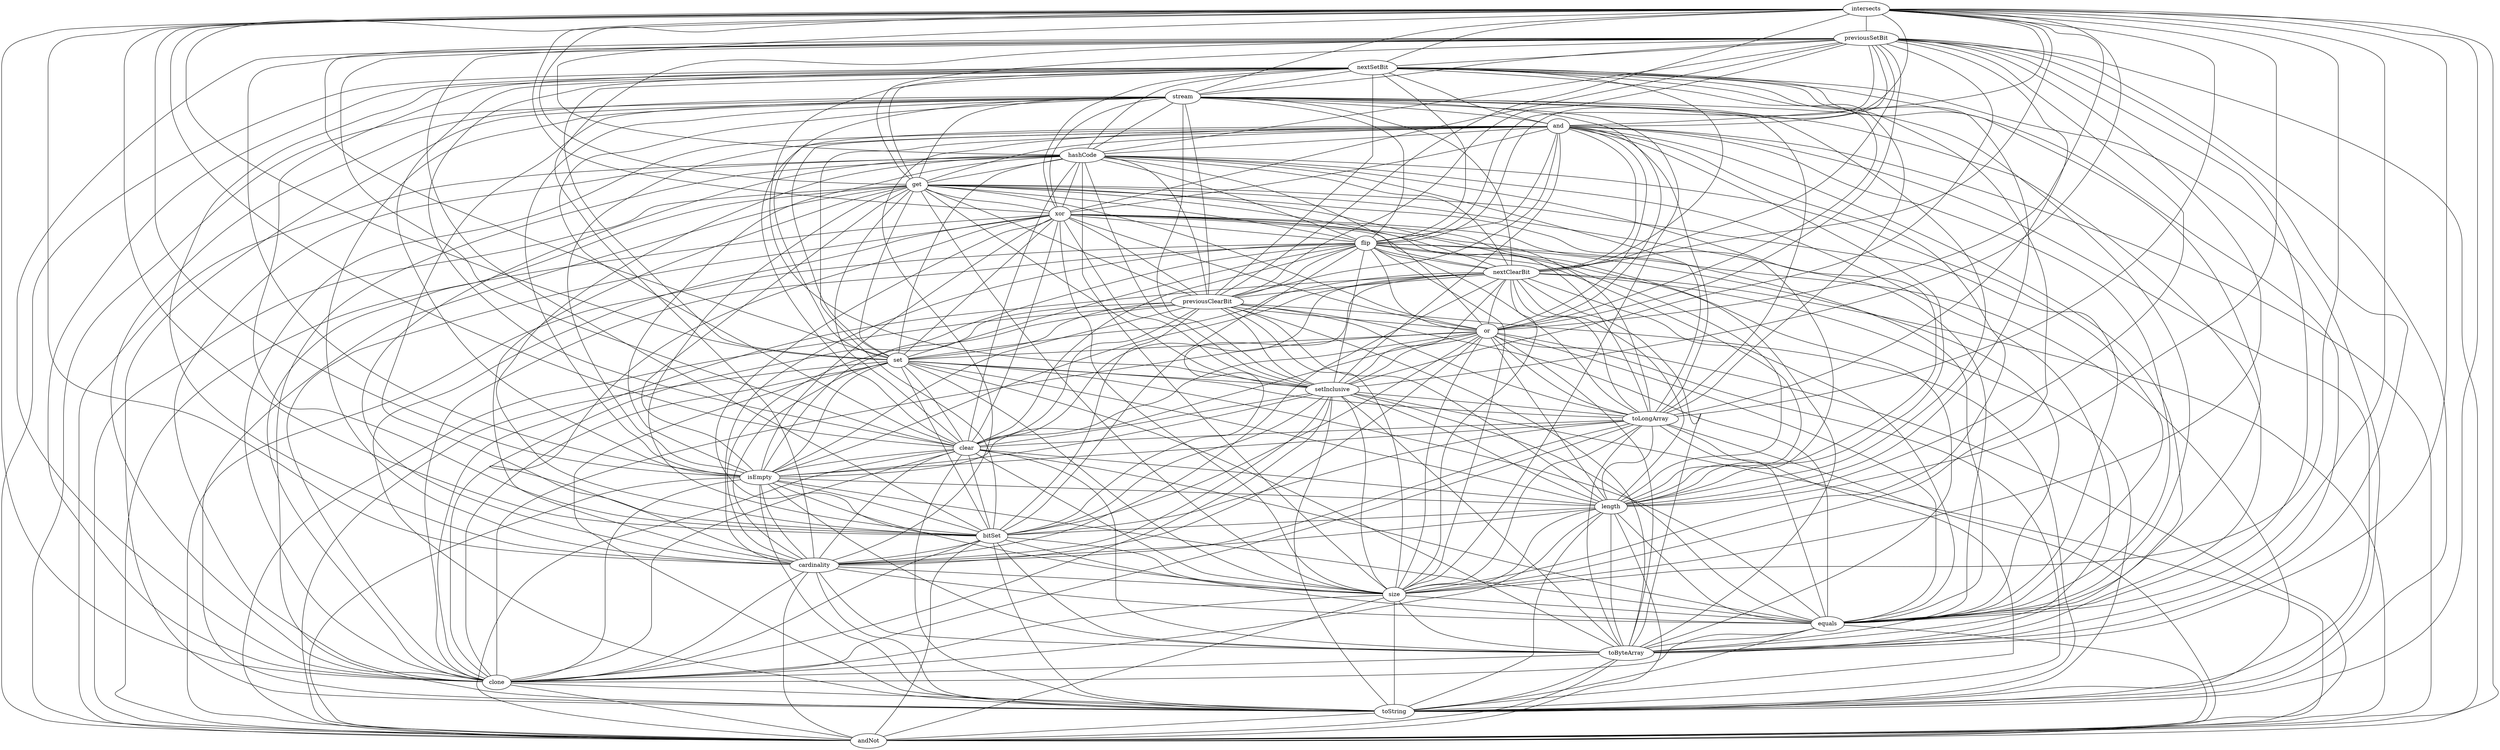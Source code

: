 strict graph ip_map {
intersects--previousSetBit;
intersects--nextSetBit;
intersects--stream;
intersects--and;
intersects--hashCode;
intersects--get;
intersects--xor;
intersects--flip;
intersects--nextClearBit;
intersects--previousClearBit;
intersects--or;
intersects--set;
intersects--setInclusive;
intersects--toLongArray;
intersects--clear;
intersects--isEmpty;
intersects--length;
intersects--bitSet;
intersects--cardinality;
intersects--size;
intersects--equals;
intersects--toByteArray;
intersects--clone;
intersects--toString;
intersects--andNot;
previousSetBit--nextClearBit;
previousSetBit--previousClearBit;
previousSetBit--or;
previousSetBit--set;
previousSetBit--setInclusive;
previousSetBit--toLongArray;
previousSetBit--clear;
previousSetBit--isEmpty;
previousSetBit--length;
previousSetBit--nextSetBit;
previousSetBit--bitSet;
previousSetBit--cardinality;
previousSetBit--size;
previousSetBit--stream;
previousSetBit--and;
previousSetBit--hashCode;
previousSetBit--get;
previousSetBit--equals;
previousSetBit--toByteArray;
previousSetBit--clone;
previousSetBit--xor;
previousSetBit--toString;
previousSetBit--flip;
previousSetBit--andNot;
nextSetBit--nextClearBit;
nextSetBit--previousClearBit;
nextSetBit--or;
nextSetBit--set;
nextSetBit--setInclusive;
nextSetBit--toLongArray;
nextSetBit--clear;
nextSetBit--isEmpty;
nextSetBit--length;
nextSetBit--bitSet;
nextSetBit--cardinality;
nextSetBit--size;
nextSetBit--stream;
nextSetBit--and;
nextSetBit--hashCode;
nextSetBit--get;
nextSetBit--equals;
nextSetBit--toByteArray;
nextSetBit--clone;
nextSetBit--xor;
nextSetBit--toString;
nextSetBit--flip;
nextSetBit--andNot;
stream--nextClearBit;
stream--previousClearBit;
stream--or;
stream--set;
stream--setInclusive;
stream--toLongArray;
stream--clear;
stream--isEmpty;
stream--length;
stream--bitSet;
stream--cardinality;
stream--size;
stream--and;
stream--hashCode;
stream--get;
stream--equals;
stream--toByteArray;
stream--clone;
stream--xor;
stream--toString;
stream--flip;
stream--andNot;
and--nextClearBit;
and--previousClearBit;
and--or;
and--set;
and--setInclusive;
and--toLongArray;
and--clear;
and--isEmpty;
and--length;
and--bitSet;
and--cardinality;
and--size;
and--hashCode;
and--get;
and--equals;
and--toByteArray;
and--clone;
and--xor;
and--toString;
and--flip;
and--andNot;
hashCode--nextClearBit;
hashCode--previousClearBit;
hashCode--or;
hashCode--set;
hashCode--setInclusive;
hashCode--toLongArray;
hashCode--clear;
hashCode--isEmpty;
hashCode--length;
hashCode--bitSet;
hashCode--cardinality;
hashCode--size;
hashCode--get;
hashCode--equals;
hashCode--toByteArray;
hashCode--clone;
hashCode--xor;
hashCode--toString;
hashCode--flip;
hashCode--andNot;
get--nextClearBit;
get--previousClearBit;
get--or;
get--set;
get--setInclusive;
get--toLongArray;
get--clear;
get--isEmpty;
get--length;
get--bitSet;
get--cardinality;
get--size;
get--equals;
get--toByteArray;
get--clone;
get--xor;
get--toString;
get--flip;
get--andNot;
xor--nextClearBit;
xor--previousClearBit;
xor--or;
xor--set;
xor--setInclusive;
xor--toLongArray;
xor--clear;
xor--isEmpty;
xor--length;
xor--bitSet;
xor--cardinality;
xor--size;
xor--equals;
xor--toByteArray;
xor--clone;
xor--toString;
xor--flip;
xor--andNot;
flip--nextClearBit;
flip--previousClearBit;
flip--or;
flip--set;
flip--setInclusive;
flip--toLongArray;
flip--clear;
flip--isEmpty;
flip--length;
flip--bitSet;
flip--cardinality;
flip--size;
flip--equals;
flip--toByteArray;
flip--clone;
flip--toString;
flip--andNot;
nextClearBit--previousClearBit;
nextClearBit--or;
nextClearBit--set;
nextClearBit--setInclusive;
nextClearBit--toLongArray;
nextClearBit--clear;
nextClearBit--isEmpty;
nextClearBit--length;
nextClearBit--bitSet;
nextClearBit--cardinality;
nextClearBit--size;
nextClearBit--equals;
nextClearBit--toByteArray;
nextClearBit--clone;
nextClearBit--toString;
nextClearBit--andNot;
previousClearBit--or;
previousClearBit--set;
previousClearBit--setInclusive;
previousClearBit--toLongArray;
previousClearBit--clear;
previousClearBit--isEmpty;
previousClearBit--length;
previousClearBit--bitSet;
previousClearBit--cardinality;
previousClearBit--size;
previousClearBit--equals;
previousClearBit--toByteArray;
previousClearBit--clone;
previousClearBit--toString;
previousClearBit--andNot;
or--set;
or--setInclusive;
or--toLongArray;
or--clear;
or--isEmpty;
or--length;
or--bitSet;
or--cardinality;
or--size;
or--equals;
or--toByteArray;
or--clone;
or--toString;
or--andNot;
set--setInclusive;
set--toLongArray;
set--clear;
set--isEmpty;
set--length;
set--bitSet;
set--cardinality;
set--size;
set--equals;
set--toByteArray;
set--clone;
set--toString;
set--andNot;
setInclusive--toLongArray;
setInclusive--size;
setInclusive--equals;
setInclusive--toByteArray;
setInclusive--clear;
setInclusive--isEmpty;
setInclusive--length;
setInclusive--clone;
setInclusive--toString;
setInclusive--bitSet;
setInclusive--cardinality;
setInclusive--andNot;
toLongArray--size;
toLongArray--equals;
toLongArray--toByteArray;
toLongArray--clear;
toLongArray--isEmpty;
toLongArray--length;
toLongArray--clone;
toLongArray--toString;
toLongArray--bitSet;
toLongArray--cardinality;
toLongArray--andNot;
clear--size;
clear--equals;
clear--toByteArray;
clear--isEmpty;
clear--length;
clear--clone;
clear--toString;
clear--bitSet;
clear--cardinality;
clear--andNot;
isEmpty--size;
isEmpty--equals;
isEmpty--toByteArray;
isEmpty--length;
isEmpty--clone;
isEmpty--toString;
isEmpty--bitSet;
isEmpty--cardinality;
isEmpty--andNot;
length--size;
length--equals;
length--toByteArray;
length--clone;
length--toString;
length--bitSet;
length--cardinality;
length--andNot;
bitSet--size;
bitSet--equals;
bitSet--toByteArray;
bitSet--clone;
bitSet--toString;
bitSet--cardinality;
bitSet--andNot;
cardinality--size;
cardinality--equals;
cardinality--toByteArray;
cardinality--clone;
cardinality--toString;
cardinality--andNot;
size--equals;
size--toByteArray;
size--clone;
size--toString;
size--andNot;
equals--toByteArray;
equals--clone;
equals--toString;
equals--andNot;
toByteArray--clone;
toByteArray--toString;
toByteArray--andNot;
clone--toString;
clone--andNot;
toString--andNot;
}